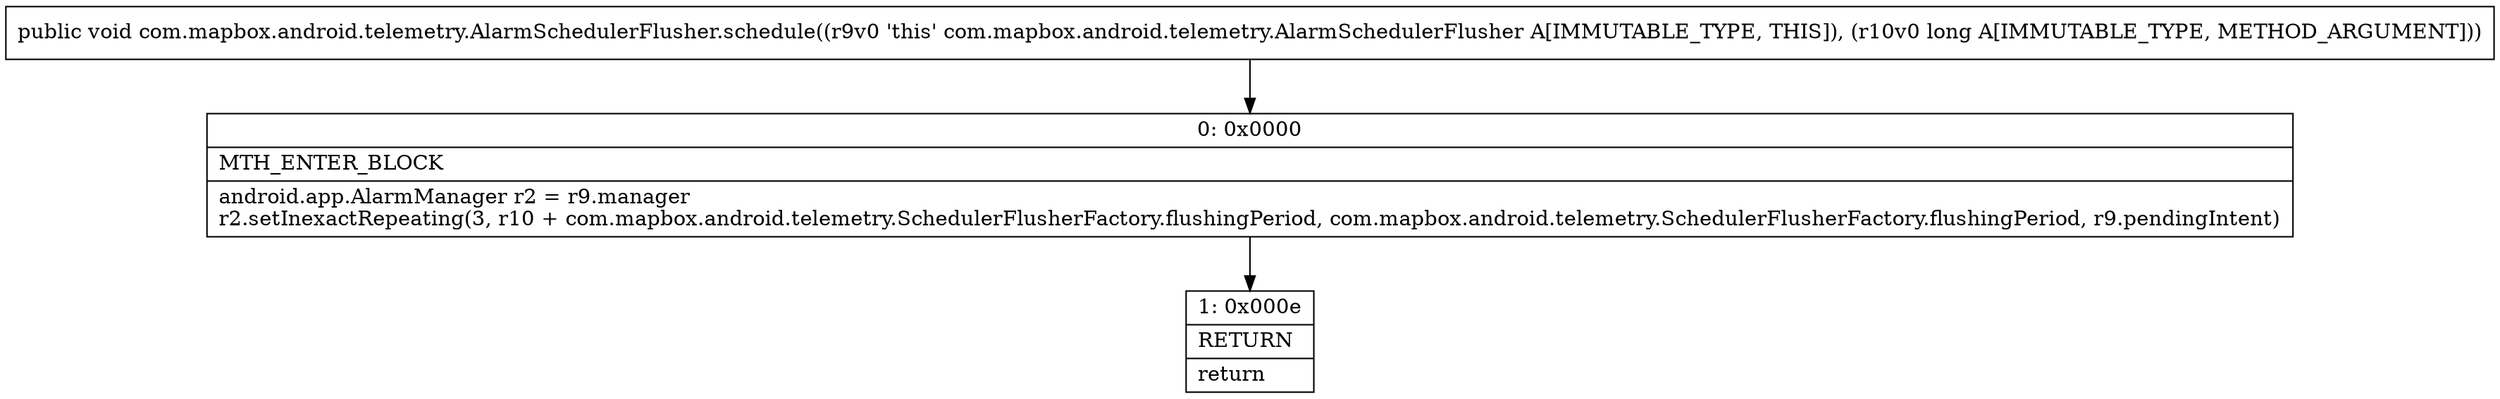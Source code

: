 digraph "CFG forcom.mapbox.android.telemetry.AlarmSchedulerFlusher.schedule(J)V" {
Node_0 [shape=record,label="{0\:\ 0x0000|MTH_ENTER_BLOCK\l|android.app.AlarmManager r2 = r9.manager\lr2.setInexactRepeating(3, r10 + com.mapbox.android.telemetry.SchedulerFlusherFactory.flushingPeriod, com.mapbox.android.telemetry.SchedulerFlusherFactory.flushingPeriod, r9.pendingIntent)\l}"];
Node_1 [shape=record,label="{1\:\ 0x000e|RETURN\l|return\l}"];
MethodNode[shape=record,label="{public void com.mapbox.android.telemetry.AlarmSchedulerFlusher.schedule((r9v0 'this' com.mapbox.android.telemetry.AlarmSchedulerFlusher A[IMMUTABLE_TYPE, THIS]), (r10v0 long A[IMMUTABLE_TYPE, METHOD_ARGUMENT])) }"];
MethodNode -> Node_0;
Node_0 -> Node_1;
}

